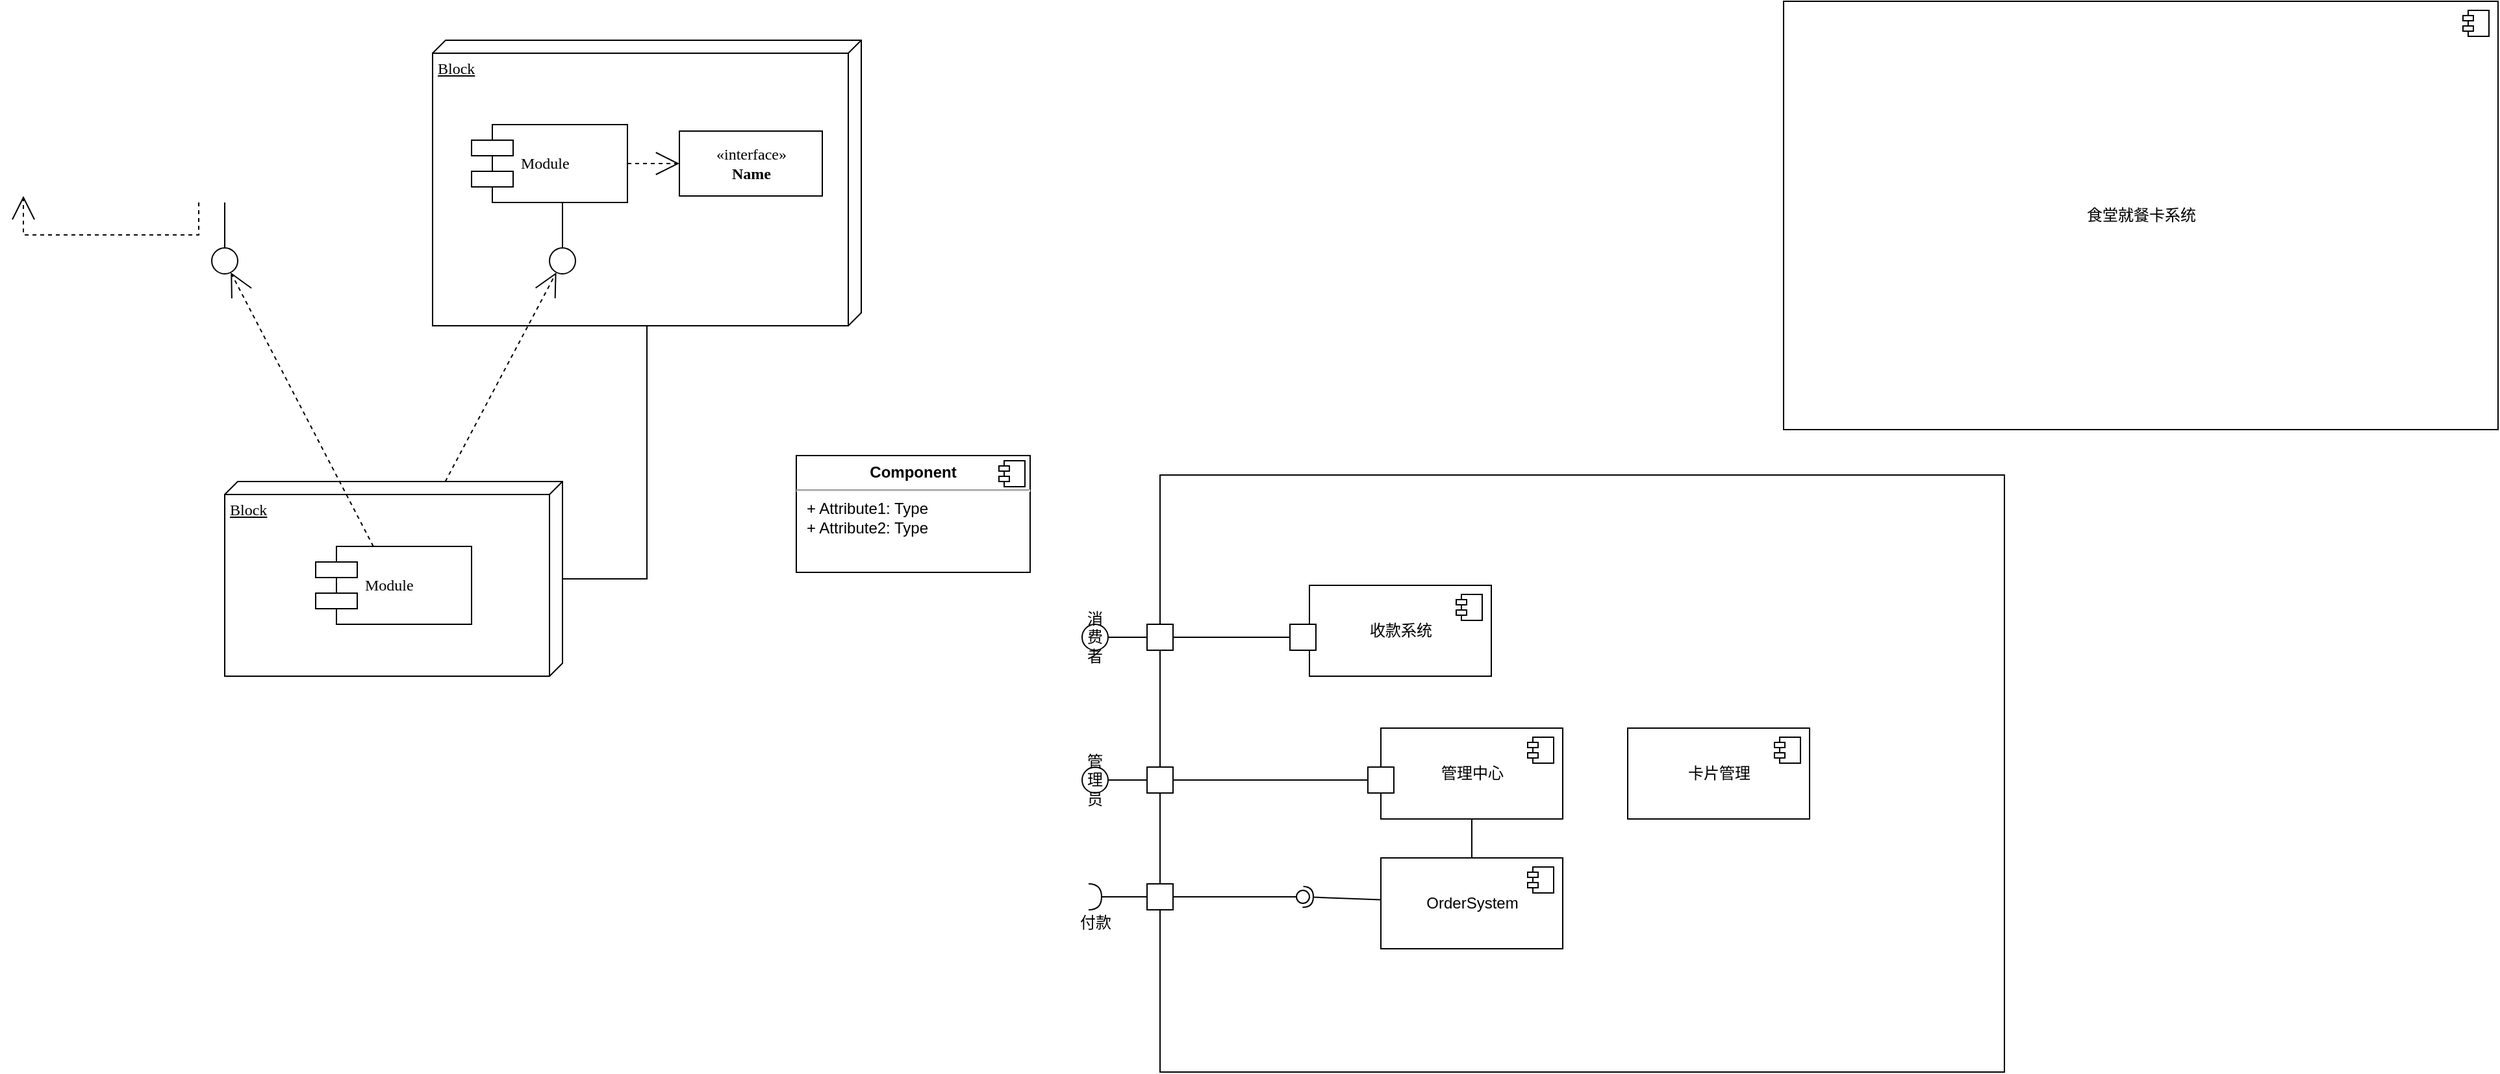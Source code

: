 <mxfile version="13.7.3" type="github">
  <diagram name="Page-1" id="5f0bae14-7c28-e335-631c-24af17079c00">
    <mxGraphModel dx="735" dy="517" grid="1" gridSize="10" guides="1" tooltips="1" connect="1" arrows="1" fold="1" page="1" pageScale="1" pageWidth="1100" pageHeight="850" background="#ffffff" math="0" shadow="0">
      <root>
        <mxCell id="0" />
        <mxCell id="1" parent="0" />
        <mxCell id="79uwBZHlucGFQvVzSjw_-30" value="" style="rounded=0;whiteSpace=wrap;html=1;" vertex="1" parent="1">
          <mxGeometry x="1090" y="405" width="650" height="460" as="geometry" />
        </mxCell>
        <mxCell id="39150e848f15840c-2" value="Block" style="verticalAlign=top;align=left;spacingTop=8;spacingLeft=2;spacingRight=12;shape=cube;size=10;direction=south;fontStyle=4;html=1;rounded=0;shadow=0;comic=0;labelBackgroundColor=none;strokeWidth=1;fontFamily=Verdana;fontSize=12" parent="1" vertex="1">
          <mxGeometry x="530" y="70" width="330" height="220" as="geometry" />
        </mxCell>
        <mxCell id="39150e848f15840c-3" value="Block" style="verticalAlign=top;align=left;spacingTop=8;spacingLeft=2;spacingRight=12;shape=cube;size=10;direction=south;fontStyle=4;html=1;rounded=0;shadow=0;comic=0;labelBackgroundColor=none;strokeWidth=1;fontFamily=Verdana;fontSize=12" parent="1" vertex="1">
          <mxGeometry x="370" y="410" width="260" height="150" as="geometry" />
        </mxCell>
        <mxCell id="39150e848f15840c-6" value="" style="ellipse;whiteSpace=wrap;html=1;rounded=0;shadow=0;comic=0;labelBackgroundColor=none;strokeWidth=1;fontFamily=Verdana;fontSize=12;align=center;" parent="1" vertex="1">
          <mxGeometry x="360" y="230" width="20" height="20" as="geometry" />
        </mxCell>
        <mxCell id="39150e848f15840c-7" value="Module" style="shape=component;align=left;spacingLeft=36;rounded=0;shadow=0;comic=0;labelBackgroundColor=none;strokeWidth=1;fontFamily=Verdana;fontSize=12;html=1;" parent="1" vertex="1">
          <mxGeometry x="560" y="135" width="120" height="60" as="geometry" />
        </mxCell>
        <mxCell id="39150e848f15840c-8" value="&amp;laquo;interface&amp;raquo;&lt;br&gt;&lt;b&gt;Name&lt;/b&gt;" style="html=1;rounded=0;shadow=0;comic=0;labelBackgroundColor=none;strokeWidth=1;fontFamily=Verdana;fontSize=12;align=center;" parent="1" vertex="1">
          <mxGeometry x="720" y="140" width="110" height="50" as="geometry" />
        </mxCell>
        <mxCell id="39150e848f15840c-9" value="" style="ellipse;whiteSpace=wrap;html=1;rounded=0;shadow=0;comic=0;labelBackgroundColor=none;strokeWidth=1;fontFamily=Verdana;fontSize=12;align=center;" parent="1" vertex="1">
          <mxGeometry x="620" y="230" width="20" height="20" as="geometry" />
        </mxCell>
        <mxCell id="39150e848f15840c-10" value="Module" style="shape=component;align=left;spacingLeft=36;rounded=0;shadow=0;comic=0;labelBackgroundColor=none;strokeWidth=1;fontFamily=Verdana;fontSize=12;html=1;" parent="1" vertex="1">
          <mxGeometry x="440" y="460" width="120" height="60" as="geometry" />
        </mxCell>
        <mxCell id="39150e848f15840c-11" style="edgeStyle=none;rounded=0;html=1;dashed=1;labelBackgroundColor=none;startArrow=none;startFill=0;startSize=8;endArrow=open;endFill=0;endSize=16;fontFamily=Verdana;fontSize=12;" parent="1" source="39150e848f15840c-10" target="39150e848f15840c-6" edge="1">
          <mxGeometry relative="1" as="geometry" />
        </mxCell>
        <mxCell id="39150e848f15840c-12" style="edgeStyle=none;rounded=0;html=1;dashed=1;labelBackgroundColor=none;startArrow=none;startFill=0;startSize=8;endArrow=open;endFill=0;endSize=16;fontFamily=Verdana;fontSize=12;" parent="1" source="39150e848f15840c-3" target="39150e848f15840c-9" edge="1">
          <mxGeometry relative="1" as="geometry" />
        </mxCell>
        <mxCell id="39150e848f15840c-13" style="edgeStyle=elbowEdgeStyle;rounded=0;html=1;labelBackgroundColor=none;startArrow=none;startFill=0;startSize=8;endArrow=none;endFill=0;endSize=16;fontFamily=Verdana;fontSize=12;" parent="1" source="39150e848f15840c-9" target="39150e848f15840c-7" edge="1">
          <mxGeometry relative="1" as="geometry" />
        </mxCell>
        <mxCell id="39150e848f15840c-14" style="edgeStyle=elbowEdgeStyle;rounded=0;html=1;labelBackgroundColor=none;startArrow=none;startFill=0;startSize=8;endArrow=none;endFill=0;endSize=16;fontFamily=Verdana;fontSize=12;" parent="1" source="39150e848f15840c-6" edge="1">
          <mxGeometry relative="1" as="geometry">
            <mxPoint x="370" y="195" as="targetPoint" />
          </mxGeometry>
        </mxCell>
        <mxCell id="39150e848f15840c-15" style="edgeStyle=orthogonalEdgeStyle;rounded=0;html=1;labelBackgroundColor=none;startArrow=none;startFill=0;startSize=8;endArrow=open;endFill=0;endSize=16;fontFamily=Verdana;fontSize=12;dashed=1;" parent="1" edge="1">
          <mxGeometry relative="1" as="geometry">
            <Array as="points">
              <mxPoint x="350" y="220" />
              <mxPoint x="215" y="220" />
            </Array>
            <mxPoint x="350" y="195" as="sourcePoint" />
            <mxPoint x="215" y="190" as="targetPoint" />
          </mxGeometry>
        </mxCell>
        <mxCell id="39150e848f15840c-16" style="edgeStyle=orthogonalEdgeStyle;rounded=0;html=1;dashed=1;labelBackgroundColor=none;startArrow=none;startFill=0;startSize=8;endArrow=open;endFill=0;endSize=16;fontFamily=Verdana;fontSize=12;" parent="1" source="39150e848f15840c-7" target="39150e848f15840c-8" edge="1">
          <mxGeometry relative="1" as="geometry" />
        </mxCell>
        <mxCell id="39150e848f15840c-17" style="edgeStyle=orthogonalEdgeStyle;rounded=0;html=1;labelBackgroundColor=none;startArrow=none;startFill=0;startSize=8;endArrow=none;endFill=0;endSize=16;fontFamily=Verdana;fontSize=12;" parent="1" source="39150e848f15840c-3" target="39150e848f15840c-2" edge="1">
          <mxGeometry relative="1" as="geometry">
            <Array as="points">
              <mxPoint x="695" y="485" />
            </Array>
          </mxGeometry>
        </mxCell>
        <mxCell id="79uwBZHlucGFQvVzSjw_-2" value="&lt;p style=&quot;margin:0px;margin-top:6px;text-align:center;&quot;&gt;&lt;b&gt;Component&lt;/b&gt;&lt;/p&gt;&lt;hr/&gt;&lt;p style=&quot;margin:0px;margin-left:8px;&quot;&gt;+ Attribute1: Type&lt;br/&gt;+ Attribute2: Type&lt;/p&gt;" style="align=left;overflow=fill;html=1;dropTarget=0;" vertex="1" parent="1">
          <mxGeometry x="810" y="390" width="180" height="90" as="geometry" />
        </mxCell>
        <mxCell id="79uwBZHlucGFQvVzSjw_-3" value="" style="shape=component;jettyWidth=8;jettyHeight=4;" vertex="1" parent="79uwBZHlucGFQvVzSjw_-2">
          <mxGeometry x="1" width="20" height="20" relative="1" as="geometry">
            <mxPoint x="-24" y="4" as="offset" />
          </mxGeometry>
        </mxCell>
        <mxCell id="79uwBZHlucGFQvVzSjw_-4" value="食堂就餐卡系统" style="html=1;dropTarget=0;" vertex="1" parent="1">
          <mxGeometry x="1570" y="40" width="550" height="330" as="geometry" />
        </mxCell>
        <mxCell id="79uwBZHlucGFQvVzSjw_-5" value="" style="shape=component;jettyWidth=8;jettyHeight=4;" vertex="1" parent="79uwBZHlucGFQvVzSjw_-4">
          <mxGeometry x="1" width="20" height="20" relative="1" as="geometry">
            <mxPoint x="-27" y="7" as="offset" />
          </mxGeometry>
        </mxCell>
        <mxCell id="79uwBZHlucGFQvVzSjw_-9" value="收款系统" style="html=1;dropTarget=0;" vertex="1" parent="1">
          <mxGeometry x="1205" y="490" width="140" height="70" as="geometry" />
        </mxCell>
        <mxCell id="79uwBZHlucGFQvVzSjw_-10" value="" style="shape=component;jettyWidth=8;jettyHeight=4;" vertex="1" parent="79uwBZHlucGFQvVzSjw_-9">
          <mxGeometry x="1" width="20" height="20" relative="1" as="geometry">
            <mxPoint x="-27" y="7" as="offset" />
          </mxGeometry>
        </mxCell>
        <mxCell id="79uwBZHlucGFQvVzSjw_-11" value="管理中心" style="html=1;dropTarget=0;" vertex="1" parent="1">
          <mxGeometry x="1260" y="600" width="140" height="70" as="geometry" />
        </mxCell>
        <mxCell id="79uwBZHlucGFQvVzSjw_-12" value="" style="shape=component;jettyWidth=8;jettyHeight=4;" vertex="1" parent="79uwBZHlucGFQvVzSjw_-11">
          <mxGeometry x="1" width="20" height="20" relative="1" as="geometry">
            <mxPoint x="-27" y="7" as="offset" />
          </mxGeometry>
        </mxCell>
        <mxCell id="79uwBZHlucGFQvVzSjw_-13" value="OrderSystem" style="html=1;dropTarget=0;" vertex="1" parent="1">
          <mxGeometry x="1260" y="700" width="140" height="70" as="geometry" />
        </mxCell>
        <mxCell id="79uwBZHlucGFQvVzSjw_-14" value="" style="shape=component;jettyWidth=8;jettyHeight=4;" vertex="1" parent="79uwBZHlucGFQvVzSjw_-13">
          <mxGeometry x="1" width="20" height="20" relative="1" as="geometry">
            <mxPoint x="-27" y="7" as="offset" />
          </mxGeometry>
        </mxCell>
        <mxCell id="79uwBZHlucGFQvVzSjw_-24" value="" style="rounded=0;orthogonalLoop=1;jettySize=auto;html=1;endArrow=none;endFill=0;exitX=1;exitY=0.5;exitDx=0;exitDy=0;" edge="1" target="79uwBZHlucGFQvVzSjw_-26" parent="1" source="79uwBZHlucGFQvVzSjw_-45">
          <mxGeometry relative="1" as="geometry">
            <mxPoint x="1310" y="715" as="sourcePoint" />
          </mxGeometry>
        </mxCell>
        <mxCell id="79uwBZHlucGFQvVzSjw_-25" value="" style="rounded=0;orthogonalLoop=1;jettySize=auto;html=1;endArrow=halfCircle;endFill=0;entryX=0.5;entryY=0.5;entryDx=0;entryDy=0;endSize=6;strokeWidth=1;" edge="1" target="79uwBZHlucGFQvVzSjw_-26" parent="1" source="79uwBZHlucGFQvVzSjw_-13">
          <mxGeometry relative="1" as="geometry">
            <mxPoint x="1350" y="715" as="sourcePoint" />
          </mxGeometry>
        </mxCell>
        <mxCell id="79uwBZHlucGFQvVzSjw_-26" value="" style="ellipse;whiteSpace=wrap;html=1;fontFamily=Helvetica;fontSize=12;fontColor=#000000;align=center;strokeColor=#000000;fillColor=#ffffff;points=[];aspect=fixed;resizable=0;" vertex="1" parent="1">
          <mxGeometry x="1195" y="725" width="10" height="10" as="geometry" />
        </mxCell>
        <mxCell id="79uwBZHlucGFQvVzSjw_-34" value="" style="edgeStyle=orthogonalEdgeStyle;rounded=0;orthogonalLoop=1;jettySize=auto;html=1;endArrow=none;endFill=0;" edge="1" parent="1" source="79uwBZHlucGFQvVzSjw_-27" target="79uwBZHlucGFQvVzSjw_-31">
          <mxGeometry relative="1" as="geometry" />
        </mxCell>
        <mxCell id="79uwBZHlucGFQvVzSjw_-27" value="消费者" style="ellipse;whiteSpace=wrap;html=1;aspect=fixed;" vertex="1" parent="1">
          <mxGeometry x="1030" y="520" width="20" height="20" as="geometry" />
        </mxCell>
        <mxCell id="79uwBZHlucGFQvVzSjw_-35" value="" style="edgeStyle=orthogonalEdgeStyle;rounded=0;orthogonalLoop=1;jettySize=auto;html=1;endArrow=none;endFill=0;" edge="1" parent="1" source="79uwBZHlucGFQvVzSjw_-28" target="79uwBZHlucGFQvVzSjw_-32">
          <mxGeometry relative="1" as="geometry" />
        </mxCell>
        <mxCell id="79uwBZHlucGFQvVzSjw_-28" value="管理员" style="ellipse;whiteSpace=wrap;html=1;aspect=fixed;" vertex="1" parent="1">
          <mxGeometry x="1030" y="630" width="20" height="20" as="geometry" />
        </mxCell>
        <mxCell id="79uwBZHlucGFQvVzSjw_-39" value="" style="rounded=0;orthogonalLoop=1;jettySize=auto;html=1;endArrow=none;endFill=0;" edge="1" parent="1" source="79uwBZHlucGFQvVzSjw_-31" target="79uwBZHlucGFQvVzSjw_-37">
          <mxGeometry relative="1" as="geometry" />
        </mxCell>
        <mxCell id="79uwBZHlucGFQvVzSjw_-31" value="" style="whiteSpace=wrap;html=1;aspect=fixed;" vertex="1" parent="1">
          <mxGeometry x="1080" y="520" width="20" height="20" as="geometry" />
        </mxCell>
        <mxCell id="79uwBZHlucGFQvVzSjw_-40" value="" style="edgeStyle=orthogonalEdgeStyle;rounded=0;orthogonalLoop=1;jettySize=auto;html=1;endArrow=none;endFill=0;" edge="1" parent="1" source="79uwBZHlucGFQvVzSjw_-32" target="79uwBZHlucGFQvVzSjw_-38">
          <mxGeometry relative="1" as="geometry" />
        </mxCell>
        <mxCell id="79uwBZHlucGFQvVzSjw_-32" value="" style="whiteSpace=wrap;html=1;aspect=fixed;" vertex="1" parent="1">
          <mxGeometry x="1080" y="630" width="20" height="20" as="geometry" />
        </mxCell>
        <mxCell id="79uwBZHlucGFQvVzSjw_-37" value="" style="whiteSpace=wrap;html=1;aspect=fixed;" vertex="1" parent="1">
          <mxGeometry x="1190" y="520" width="20" height="20" as="geometry" />
        </mxCell>
        <mxCell id="79uwBZHlucGFQvVzSjw_-38" value="" style="whiteSpace=wrap;html=1;aspect=fixed;" vertex="1" parent="1">
          <mxGeometry x="1250" y="630" width="20" height="20" as="geometry" />
        </mxCell>
        <mxCell id="79uwBZHlucGFQvVzSjw_-47" value="" style="edgeStyle=orthogonalEdgeStyle;rounded=0;orthogonalLoop=1;jettySize=auto;html=1;endArrow=none;endFill=0;" edge="1" parent="1" source="79uwBZHlucGFQvVzSjw_-43" target="79uwBZHlucGFQvVzSjw_-45">
          <mxGeometry relative="1" as="geometry" />
        </mxCell>
        <mxCell id="79uwBZHlucGFQvVzSjw_-43" value="付款" style="shape=requiredInterface;html=1;verticalLabelPosition=bottom;" vertex="1" parent="1">
          <mxGeometry x="1035" y="720" width="10" height="20" as="geometry" />
        </mxCell>
        <mxCell id="79uwBZHlucGFQvVzSjw_-45" value="" style="whiteSpace=wrap;html=1;aspect=fixed;" vertex="1" parent="1">
          <mxGeometry x="1080" y="720" width="20" height="20" as="geometry" />
        </mxCell>
        <mxCell id="79uwBZHlucGFQvVzSjw_-53" value="" style="endArrow=none;html=1;exitX=0.5;exitY=0;exitDx=0;exitDy=0;" edge="1" parent="1" source="79uwBZHlucGFQvVzSjw_-13" target="79uwBZHlucGFQvVzSjw_-11">
          <mxGeometry width="50" height="50" relative="1" as="geometry">
            <mxPoint x="1300" y="720" as="sourcePoint" />
            <mxPoint x="1350" y="670" as="targetPoint" />
          </mxGeometry>
        </mxCell>
        <mxCell id="79uwBZHlucGFQvVzSjw_-54" value="卡片管理" style="html=1;dropTarget=0;" vertex="1" parent="1">
          <mxGeometry x="1450" y="600" width="140" height="70" as="geometry" />
        </mxCell>
        <mxCell id="79uwBZHlucGFQvVzSjw_-55" value="" style="shape=component;jettyWidth=8;jettyHeight=4;" vertex="1" parent="79uwBZHlucGFQvVzSjw_-54">
          <mxGeometry x="1" width="20" height="20" relative="1" as="geometry">
            <mxPoint x="-27" y="7" as="offset" />
          </mxGeometry>
        </mxCell>
      </root>
    </mxGraphModel>
  </diagram>
</mxfile>
